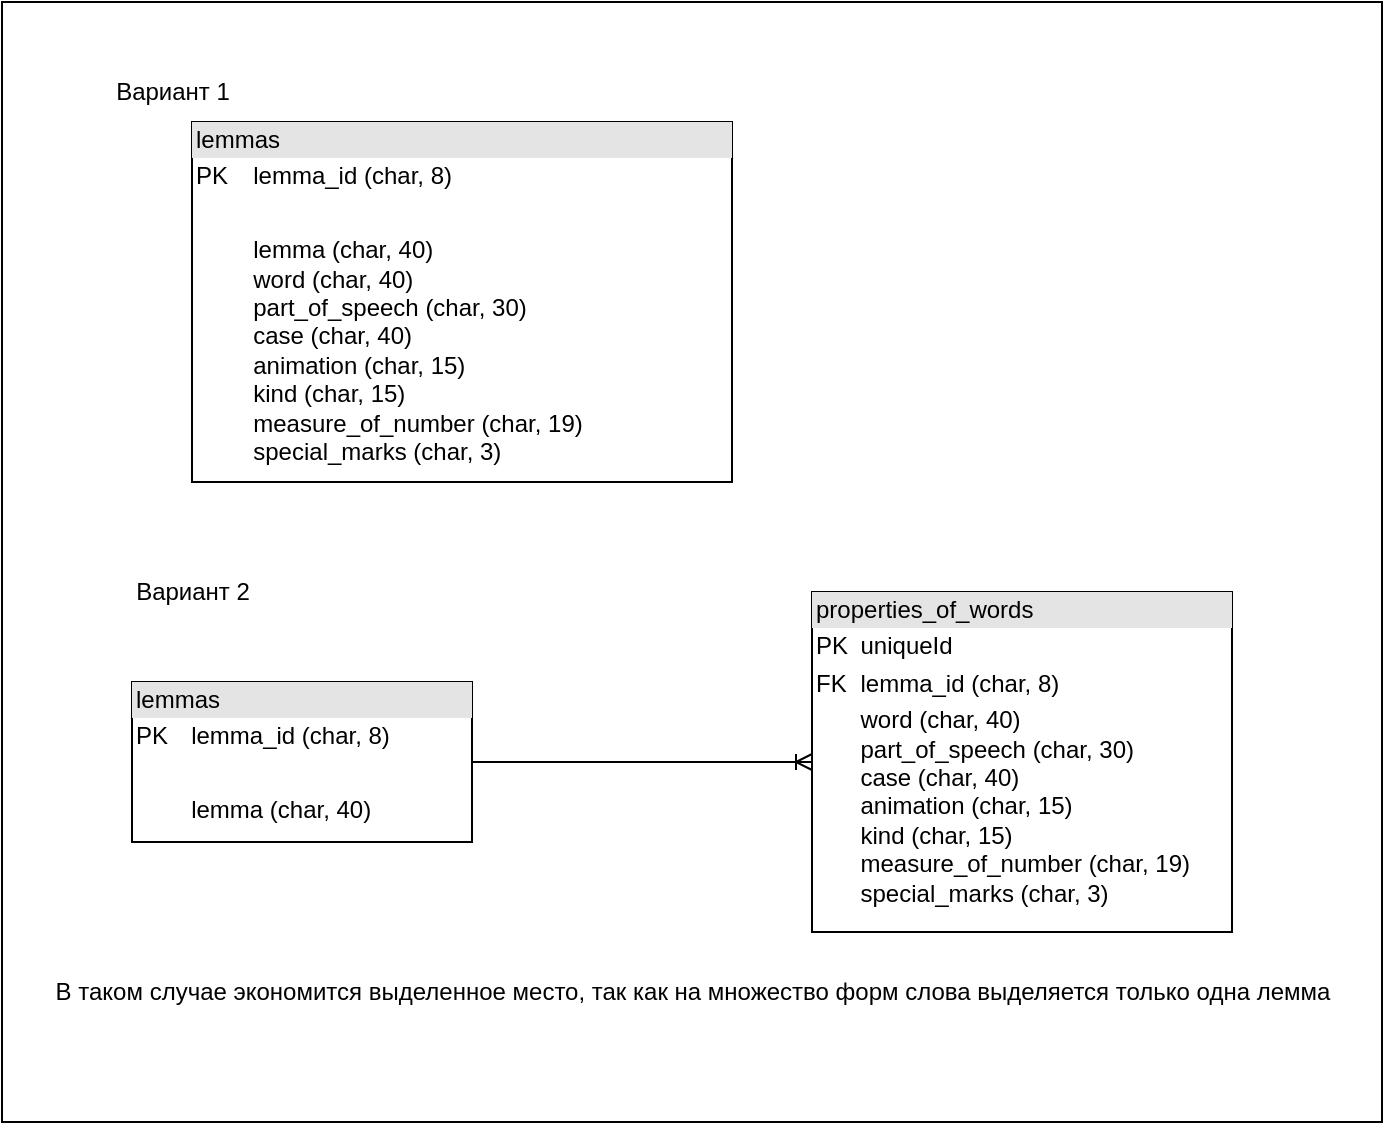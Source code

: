 <mxfile version="27.1.6">
  <diagram name="Страница — 1" id="W8JY7K-8J51shDwLLkJO">
    <mxGraphModel dx="2078" dy="698" grid="1" gridSize="10" guides="1" tooltips="1" connect="1" arrows="1" fold="1" page="1" pageScale="1" pageWidth="827" pageHeight="1169" math="0" shadow="0">
      <root>
        <mxCell id="0" />
        <mxCell id="1" parent="0" />
        <mxCell id="M73JlWm4MnjXCTCuRFTp-28" value="" style="rounded=0;whiteSpace=wrap;html=1;" vertex="1" parent="1">
          <mxGeometry x="-15" y="90" width="690" height="560" as="geometry" />
        </mxCell>
        <mxCell id="M73JlWm4MnjXCTCuRFTp-2" value="&lt;div style=&quot;box-sizing: border-box; width: 100%; background: rgb(228, 228, 228); padding: 2px;&quot;&gt;lemmas&lt;/div&gt;&lt;table style=&quot;width:100%;font-size:1em;&quot; cellpadding=&quot;2&quot; cellspacing=&quot;0&quot;&gt;&lt;tbody&gt;&lt;tr&gt;&lt;td&gt;PK&lt;/td&gt;&lt;td&gt;lemma_id (char, 8)&lt;/td&gt;&lt;/tr&gt;&lt;tr&gt;&lt;td&gt;&lt;br&gt;&lt;/td&gt;&lt;td&gt;&lt;br&gt;&lt;/td&gt;&lt;/tr&gt;&lt;tr&gt;&lt;td&gt;&lt;/td&gt;&lt;td&gt;lemma (char, 40)&lt;br&gt;word (char, 40)&lt;br&gt;part_of_speech (char, 30)&lt;br&gt;case (char, 40)&lt;br&gt;animation (char, 15)&lt;br&gt;kind (char, 15)&lt;br&gt;measure_of_number (char, 19)&lt;br&gt;special_marks (char, 3)&lt;/td&gt;&lt;/tr&gt;&lt;/tbody&gt;&lt;/table&gt;" style="verticalAlign=top;align=left;overflow=fill;html=1;whiteSpace=wrap;" vertex="1" parent="1">
          <mxGeometry x="80" y="150" width="270" height="180" as="geometry" />
        </mxCell>
        <mxCell id="M73JlWm4MnjXCTCuRFTp-17" value="" style="shape=tableRow;horizontal=0;startSize=0;swimlaneHead=0;swimlaneBody=0;fillColor=none;collapsible=0;dropTarget=0;points=[[0,0.5],[1,0.5]];portConstraint=eastwest;top=0;left=0;right=0;bottom=0;" vertex="1" parent="1">
          <mxGeometry x="110" y="580" width="180" height="35" as="geometry" />
        </mxCell>
        <mxCell id="M73JlWm4MnjXCTCuRFTp-18" value="" style="shape=partialRectangle;connectable=0;fillColor=none;top=0;left=0;bottom=0;right=0;editable=1;overflow=hidden;whiteSpace=wrap;html=1;" vertex="1" parent="M73JlWm4MnjXCTCuRFTp-17">
          <mxGeometry width="30" height="35" as="geometry">
            <mxRectangle width="30" height="35" as="alternateBounds" />
          </mxGeometry>
        </mxCell>
        <mxCell id="M73JlWm4MnjXCTCuRFTp-20" value="Вариант 1" style="text;html=1;align=center;verticalAlign=middle;resizable=0;points=[];autosize=1;strokeColor=none;fillColor=none;" vertex="1" parent="1">
          <mxGeometry x="30" y="120" width="80" height="30" as="geometry" />
        </mxCell>
        <mxCell id="M73JlWm4MnjXCTCuRFTp-21" value="Вариант 2" style="text;html=1;align=center;verticalAlign=middle;resizable=0;points=[];autosize=1;strokeColor=none;fillColor=none;" vertex="1" parent="1">
          <mxGeometry x="40" y="370" width="80" height="30" as="geometry" />
        </mxCell>
        <mxCell id="M73JlWm4MnjXCTCuRFTp-22" value="&lt;div style=&quot;box-sizing: border-box; width: 100%; background: rgb(228, 228, 228); padding: 2px;&quot;&gt;properties_of_words&lt;/div&gt;&lt;table style=&quot;width:100%;font-size:1em;&quot; cellpadding=&quot;2&quot; cellspacing=&quot;0&quot;&gt;&lt;tbody&gt;&lt;tr&gt;&lt;td&gt;PK&lt;/td&gt;&lt;td&gt;uniqueId&amp;nbsp;&lt;/td&gt;&lt;/tr&gt;&lt;tr&gt;&lt;td&gt;FK&lt;/td&gt;&lt;td&gt;lemma_id (char, 8)&lt;/td&gt;&lt;/tr&gt;&lt;tr&gt;&lt;td&gt;&lt;/td&gt;&lt;td&gt;word (char, 40)&lt;br&gt;part_of_speech (char, 30)&lt;br&gt;case (char, 40)&lt;br&gt;animation (char, 15)&lt;br&gt;kind (char, 15)&lt;br&gt;measure_of_number (char, 19)&lt;br&gt;special_marks (char, 3)&lt;/td&gt;&lt;/tr&gt;&lt;/tbody&gt;&lt;/table&gt;" style="verticalAlign=top;align=left;overflow=fill;html=1;whiteSpace=wrap;" vertex="1" parent="1">
          <mxGeometry x="390" y="385" width="210" height="170" as="geometry" />
        </mxCell>
        <mxCell id="M73JlWm4MnjXCTCuRFTp-23" value="&lt;div style=&quot;box-sizing: border-box; width: 100%; background: rgb(228, 228, 228); padding: 2px;&quot;&gt;lemmas&lt;/div&gt;&lt;table style=&quot;width:100%;font-size:1em;&quot; cellpadding=&quot;2&quot; cellspacing=&quot;0&quot;&gt;&lt;tbody&gt;&lt;tr&gt;&lt;td&gt;PK&lt;/td&gt;&lt;td&gt;lemma_id (char, 8)&lt;/td&gt;&lt;/tr&gt;&lt;tr&gt;&lt;td&gt;&lt;br&gt;&lt;/td&gt;&lt;td&gt;&lt;br&gt;&lt;/td&gt;&lt;/tr&gt;&lt;tr&gt;&lt;td&gt;&lt;/td&gt;&lt;td&gt;lemma (char, 40)&lt;br&gt;&lt;/td&gt;&lt;/tr&gt;&lt;/tbody&gt;&lt;/table&gt;" style="verticalAlign=top;align=left;overflow=fill;html=1;whiteSpace=wrap;" vertex="1" parent="1">
          <mxGeometry x="50" y="430" width="170" height="80" as="geometry" />
        </mxCell>
        <mxCell id="M73JlWm4MnjXCTCuRFTp-26" value="" style="edgeStyle=entityRelationEdgeStyle;fontSize=12;html=1;endArrow=ERoneToMany;rounded=0;exitX=1;exitY=0.5;exitDx=0;exitDy=0;entryX=0;entryY=0.5;entryDx=0;entryDy=0;" edge="1" parent="1" source="M73JlWm4MnjXCTCuRFTp-23" target="M73JlWm4MnjXCTCuRFTp-22">
          <mxGeometry width="100" height="100" relative="1" as="geometry">
            <mxPoint x="290" y="540" as="sourcePoint" />
            <mxPoint x="390" y="440" as="targetPoint" />
          </mxGeometry>
        </mxCell>
        <mxCell id="M73JlWm4MnjXCTCuRFTp-27" value="В таком случае экономится выделенное место, так как на множество форм слова выделяется только одна лемма" style="text;html=1;align=center;verticalAlign=middle;resizable=0;points=[];autosize=1;strokeColor=none;fillColor=none;" vertex="1" parent="1">
          <mxGeometry y="570" width="660" height="30" as="geometry" />
        </mxCell>
      </root>
    </mxGraphModel>
  </diagram>
</mxfile>
